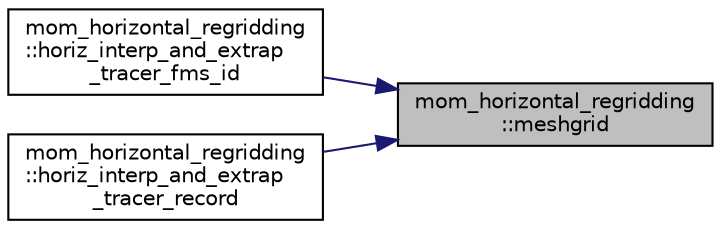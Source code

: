digraph "mom_horizontal_regridding::meshgrid"
{
 // INTERACTIVE_SVG=YES
 // LATEX_PDF_SIZE
  edge [fontname="Helvetica",fontsize="10",labelfontname="Helvetica",labelfontsize="10"];
  node [fontname="Helvetica",fontsize="10",shape=record];
  rankdir="RL";
  Node1 [label="mom_horizontal_regridding\l::meshgrid",height=0.2,width=0.4,color="black", fillcolor="grey75", style="filled", fontcolor="black",tooltip="Create a 2d-mesh of grid coordinates from 1-d arrays."];
  Node1 -> Node2 [dir="back",color="midnightblue",fontsize="10",style="solid",fontname="Helvetica"];
  Node2 [label="mom_horizontal_regridding\l::horiz_interp_and_extrap\l_tracer_fms_id",height=0.2,width=0.4,color="black", fillcolor="white", style="filled",URL="$namespacemom__horizontal__regridding.html#af6eccbc962719995dd6a8a599c7895a9",tooltip="Extrapolate and interpolate using a FMS time interpolation handle."];
  Node1 -> Node3 [dir="back",color="midnightblue",fontsize="10",style="solid",fontname="Helvetica"];
  Node3 [label="mom_horizontal_regridding\l::horiz_interp_and_extrap\l_tracer_record",height=0.2,width=0.4,color="black", fillcolor="white", style="filled",URL="$namespacemom__horizontal__regridding.html#a38fb461191f75d9f7e0cfded70cc0efe",tooltip="Extrapolate and interpolate from a file record."];
}
